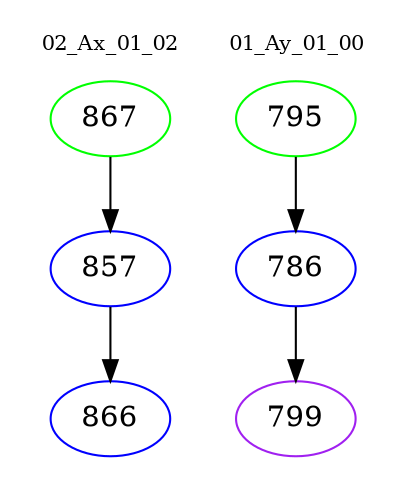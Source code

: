 digraph{
subgraph cluster_0 {
color = white
label = "02_Ax_01_02";
fontsize=10;
T0_867 [label="867", color="green"]
T0_867 -> T0_857 [color="black"]
T0_857 [label="857", color="blue"]
T0_857 -> T0_866 [color="black"]
T0_866 [label="866", color="blue"]
}
subgraph cluster_1 {
color = white
label = "01_Ay_01_00";
fontsize=10;
T1_795 [label="795", color="green"]
T1_795 -> T1_786 [color="black"]
T1_786 [label="786", color="blue"]
T1_786 -> T1_799 [color="black"]
T1_799 [label="799", color="purple"]
}
}
